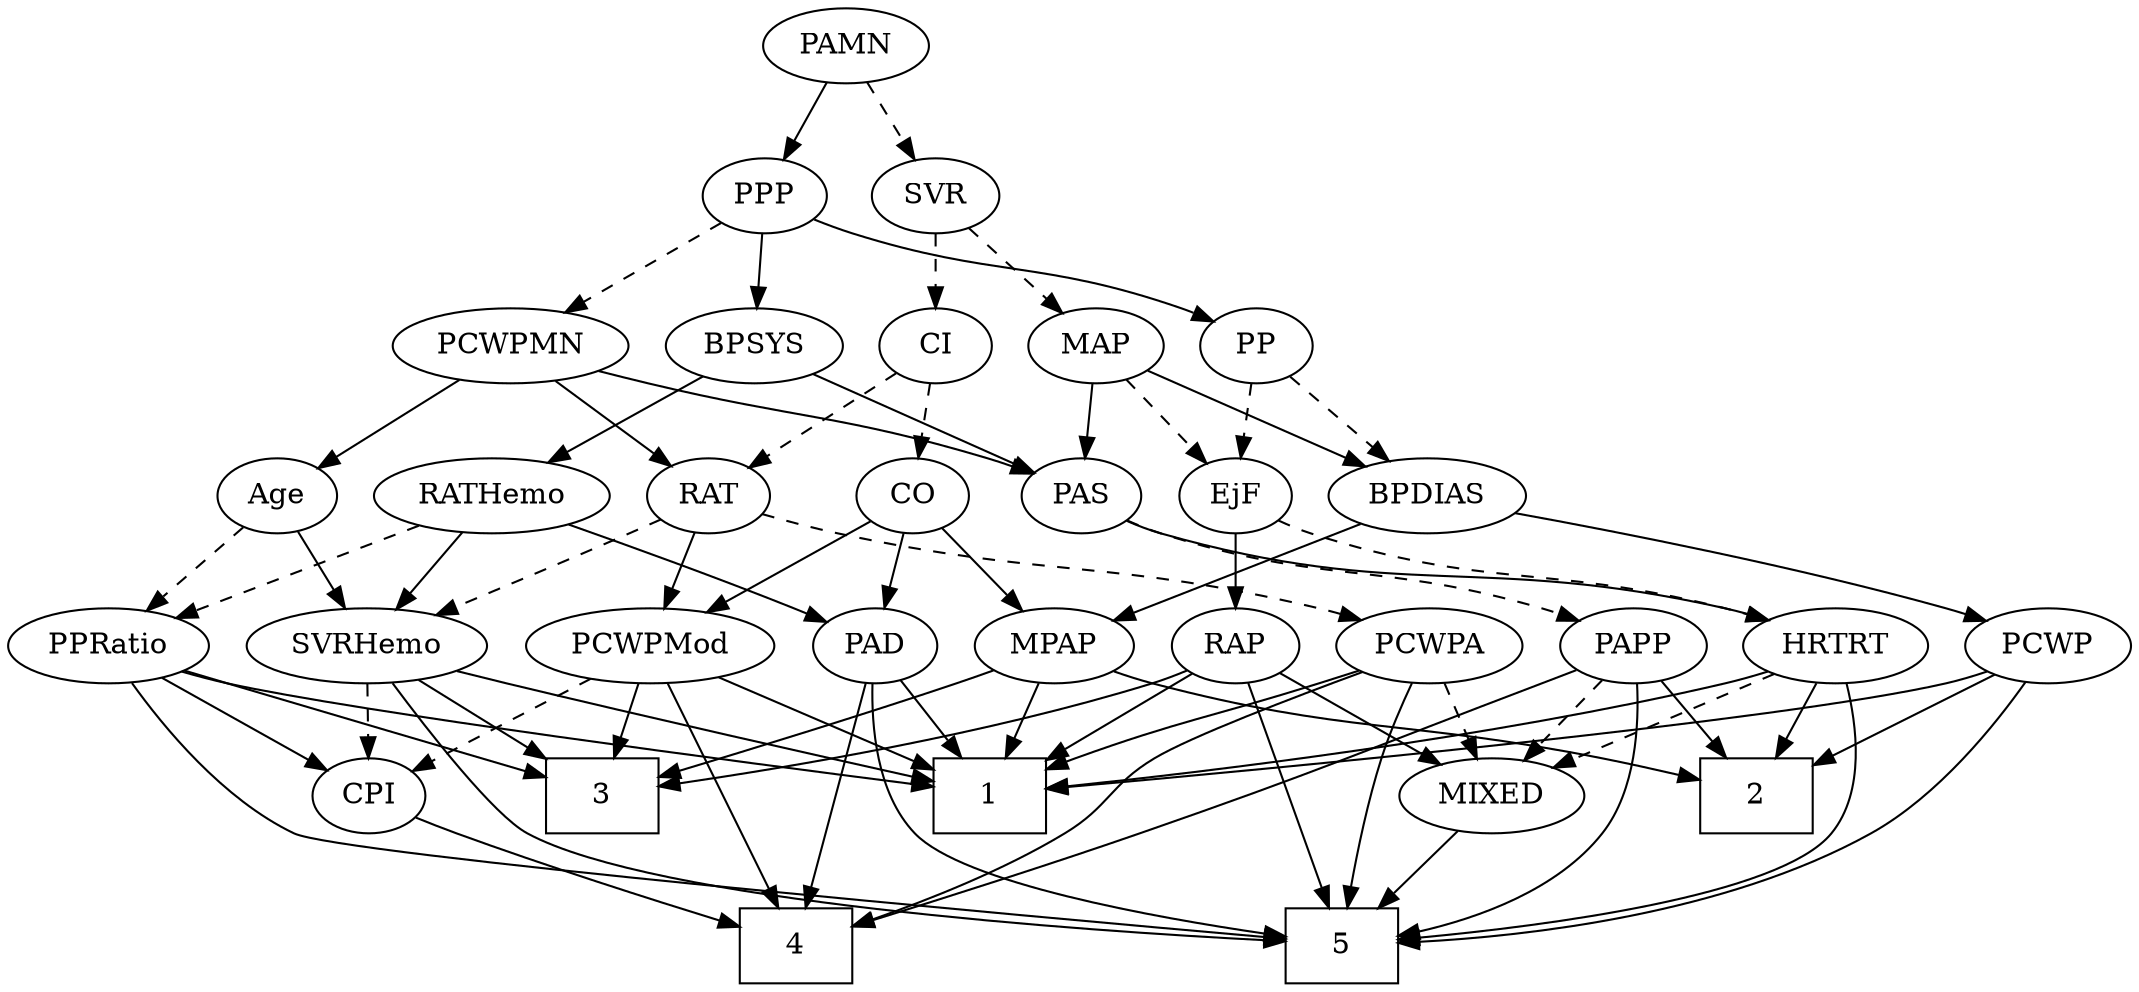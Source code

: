 strict digraph {
	graph [bb="0,0,925.74,468"];
	node [label="\N"];
	1	[height=0.5,
		pos="437.65,90",
		shape=box,
		width=0.75];
	2	[height=0.5,
		pos="797.65,90",
		shape=box,
		width=0.75];
	3	[height=0.5,
		pos="251.65,90",
		shape=box,
		width=0.75];
	4	[height=0.5,
		pos="344.65,18",
		shape=box,
		width=0.75];
	5	[height=0.5,
		pos="568.65,18",
		shape=box,
		width=0.75];
	Age	[height=0.5,
		pos="91.646,234",
		width=0.75];
	SVRHemo	[height=0.5,
		pos="147.65,162",
		width=1.3902];
	Age -> SVRHemo	[pos="e,134.34,179.63 103.8,217.81 110.83,209.02 119.86,197.73 127.9,187.69",
		style=solid];
	PPRatio	[height=0.5,
		pos="39.646,162",
		width=1.1013];
	Age -> PPRatio	[pos="e,51.879,179.47 80.106,217.46 73.626,208.74 65.389,197.65 58.041,187.76",
		style=dashed];
	EjF	[height=0.5,
		pos="510.65,234",
		width=0.75];
	RAP	[height=0.5,
		pos="441.65,162",
		width=0.77632];
	EjF -> RAP	[pos="e,455.93,177.49 496.35,218.5 486.73,208.73 473.87,195.69 463.04,184.7",
		style=solid];
	HRTRT	[height=0.5,
		pos="797.65,162",
		width=1.1013];
	EjF -> HRTRT	[pos="e,768.44,174.21 531.21,222.15 536.16,219.85 541.51,217.64 546.65,216 633.95,188.19 661.05,203.37 749.65,180 752.63,179.21 755.69,\
178.33 758.75,177.38",
		style=dashed];
	RAP -> 1	[pos="e,438.62,108.1 440.66,143.7 440.22,135.98 439.69,126.71 439.2,118.11",
		style=solid];
	RAP -> 3	[pos="e,278.75,99.505 419.89,150.58 414.92,148.32 409.63,146 404.65,144 365.46,128.25 319.57,112.73 288.34,102.6",
		style=solid];
	RAP -> 5	[pos="e,553.12,36.365 455,146.07 476.65,121.86 519.67,73.761 546.12,44.182",
		style=solid];
	MIXED	[height=0.5,
		pos="636.65,90",
		width=1.1193];
	RAP -> MIXED	[pos="e,604.21,100.76 463.39,150.54 468.36,148.28 473.65,145.98 478.65,144 517.24,128.71 562.2,113.91 594.27,103.86",
		style=solid];
	MIXED -> 5	[pos="e,585.44,36.292 621.22,73.116 612.72,64.373 602,53.334 592.46,43.51",
		style=solid];
	MPAP	[height=0.5,
		pos="522.65,162",
		width=0.97491];
	MPAP -> 1	[pos="e,458.34,108.04 504.62,146.15 493.51,137 479.01,125.06 466.34,114.63",
		style=solid];
	MPAP -> 2	[pos="e,770.64,95.893 549.43,149.95 555.06,147.83 561.01,145.73 566.65,144 633.99,123.38 714.55,106.64 760.54,97.81",
		style=solid];
	MPAP -> 3	[pos="e,278.88,96.081 495.86,149.97 490.23,147.84 484.28,145.74 478.65,144 412.81,123.7 334.15,106.96 288.84,98.025",
		style=solid];
	BPSYS	[height=0.5,
		pos="317.65,306",
		width=1.0471];
	PAS	[height=0.5,
		pos="438.65,234",
		width=0.75];
	BPSYS -> PAS	[pos="e,418.89,246.43 340.69,291.67 360.4,280.27 388.86,263.8 410.02,251.56",
		style=solid];
	RATHemo	[height=0.5,
		pos="185.65,234",
		width=1.3721];
	BPSYS -> RATHemo	[pos="e,212.43,249.2 293.44,292.16 273.29,281.48 244.31,266.11 221.48,254",
		style=solid];
	PAD	[height=0.5,
		pos="366.65,162",
		width=0.79437];
	PAD -> 1	[pos="e,420.2,108.2 381.36,146.5 390.44,137.54 402.34,125.81 412.85,115.45",
		style=solid];
	PAD -> 4	[pos="e,347.31,36.189 363.99,143.87 360.24,119.67 353.36,75.211 348.89,46.393",
		style=solid];
	PAD -> 5	[pos="e,541.37,20.582 368.92,143.79 372.46,123.81 381.15,91.162 401.65,72 437.39,38.583 494.16,26.235 531.42,21.673",
		style=solid];
	CO	[height=0.5,
		pos="366.65,234",
		width=0.75];
	CO -> MPAP	[pos="e,496.81,174.19 387.93,222.84 392.75,220.57 397.87,218.18 402.65,216 431.05,203.02 463.45,188.74 487.42,178.28",
		style=solid];
	CO -> PAD	[pos="e,366.65,180.1 366.65,215.7 366.65,207.98 366.65,198.71 366.65,190.11",
		style=solid];
	PCWPMod	[height=0.5,
		pos="267.65,162",
		width=1.4443];
	CO -> PCWPMod	[pos="e,289.49,178.45 348.49,220.16 334.32,210.14 314.34,196.02 297.79,184.31",
		style=solid];
	PAPP	[height=0.5,
		pos="708.65,162",
		width=0.88464];
	PAS -> PAPP	[pos="e,684.85,174.12 459.22,222.18 464.17,219.88 469.52,217.66 474.65,216 558.1,189.05 584.68,205.3 668.65,180 670.9,179.32 673.2,178.55 \
675.5,177.73",
		style=dashed];
	PAS -> HRTRT	[pos="e,768.75,174.34 459.15,221.98 464.11,219.69 469.47,217.52 474.65,216 592.92,181.26 629.78,208.73 749.65,180 752.78,179.25 756,178.36 \
759.22,177.4",
		style=solid];
	PAMN	[height=0.5,
		pos="358.65,450",
		width=1.011];
	SVR	[height=0.5,
		pos="400.65,378",
		width=0.77632];
	PAMN -> SVR	[pos="e,391.05,394.99 368.6,432.41 373.75,423.83 380.13,413.19 385.84,403.67",
		style=dashed];
	PPP	[height=0.5,
		pos="322.65,378",
		width=0.75];
	PAMN -> PPP	[pos="e,331.12,395.47 350.11,432.41 345.81,424.04 340.5,413.71 335.69,404.37",
		style=solid];
	RATHemo -> PAD	[pos="e,344.25,173.31 219.98,220.99 249.1,210.63 291.88,195.02 328.65,180 330.71,179.16 332.83,178.27 334.96,177.36",
		style=solid];
	RATHemo -> SVRHemo	[pos="e,156.76,179.79 176.45,216.05 172.01,207.89 166.6,197.91 161.67,188.82",
		style=solid];
	RATHemo -> PPRatio	[pos="e,65.978,175.62 156.8,219.17 133.37,207.94 100.21,192.04 75.15,180.02",
		style=dashed];
	CPI	[height=0.5,
		pos="141.65,90",
		width=0.75];
	CPI -> 4	[pos="e,317.48,27.186 163.65,79.511 169.77,76.975 176.43,74.301 182.65,72 225.15,56.263 274.78,40.386 307.8,30.169",
		style=solid];
	RAT	[height=0.5,
		pos="280.65,234",
		width=0.75827];
	RAT -> PCWPMod	[pos="e,270.85,180.28 277.5,216.05 276.07,208.35 274.34,199.03 272.73,190.36",
		style=solid];
	PCWPA	[height=0.5,
		pos="617.65,162",
		width=1.1555];
	RAT -> PCWPA	[pos="e,586.88,174.19 303.8,224.18 312.16,221.25 321.74,218.18 330.65,216 433.72,190.82 463.5,204.87 566.65,180 570.06,179.18 573.58,178.23 \
577.08,177.21",
		style=dashed];
	RAT -> SVRHemo	[pos="e,174.72,177.25 259.87,222.06 239.52,211.36 208.12,194.83 183.7,181.98",
		style=dashed];
	MAP	[height=0.5,
		pos="476.65,306",
		width=0.84854];
	SVR -> MAP	[pos="e,460.77,321.63 416.03,362.83 426.7,353 441.12,339.72 453.21,328.58",
		style=dashed];
	CI	[height=0.5,
		pos="400.65,306",
		width=0.75];
	SVR -> CI	[pos="e,400.65,324.1 400.65,359.7 400.65,351.98 400.65,342.71 400.65,334.11",
		style=dashed];
	PCWPMod -> 1	[pos="e,410.44,102.2 300.02,147.67 328.88,135.79 371.09,118.41 401.14,106.03",
		style=solid];
	PCWPMod -> 3	[pos="e,255.56,108.1 263.69,143.7 261.93,135.98 259.81,126.71 257.84,118.11",
		style=solid];
	PCWPMod -> 4	[pos="e,335.28,36.268 276.78,144.15 290.02,119.73 314.68,74.265 330.34,45.375",
		style=solid];
	PCWPMod -> CPI	[pos="e,161.82,102.21 241.23,146.33 220.61,134.87 192,118.97 170.73,107.16",
		style=dashed];
	PCWPA -> 1	[pos="e,464.92,101.61 587.52,149.28 556.37,137.17 507.7,118.24 474.33,105.26",
		style=solid];
	PCWPA -> 4	[pos="e,371.65,28.619 596.33,146.29 568.78,127.63 518.94,95.104 473.65,72 443.33,56.537 407.42,42.078 381.2,32.181",
		style=solid];
	PCWPA -> 5	[pos="e,570.73,36.17 606.54,144.46 600.18,134.32 592.52,120.85 587.65,108 580.04,87.966 575.16,64.181 572.26,46.241",
		style=solid];
	PCWPA -> MIXED	[pos="e,631.96,108.28 622.25,144.05 624.36,136.26 626.92,126.82 629.3,118.08",
		style=dashed];
	PCWPMN	[height=0.5,
		pos="211.65,306",
		width=1.3902];
	PCWPMN -> Age	[pos="e,111.23,246.43 186.49,290.33 167.06,278.99 140.17,263.31 119.99,251.53",
		style=solid];
	PCWPMN -> PAS	[pos="e,417.59,245.7 249.39,294.04 256.45,292.01 263.77,289.93 270.65,288 329.2,271.58 345.6,273.06 402.65,252 404.49,251.32 406.38,250.58 \
408.26,249.8",
		style=solid];
	PCWPMN -> RAT	[pos="e,266.14,249.72 227.65,288.76 237,279.27 248.93,267.17 259.11,256.85",
		style=solid];
	SVRHemo -> 1	[pos="e,410.5,96.721 185.02,149.9 192.18,147.86 199.63,145.81 206.65,144 274.65,126.42 354.67,108.72 400.45,98.874",
		style=solid];
	SVRHemo -> 3	[pos="e,226.2,108.13 170.21,145.81 184.13,136.45 202.23,124.26 217.83,113.76",
		style=solid];
	SVRHemo -> 5	[pos="e,541.54,21.885 155.51,144.04 166.05,123.34 186.85,89.015 215.65,72 242.57,56.093 446.46,32.324 531.54,22.978",
		style=solid];
	SVRHemo -> CPI	[pos="e,143.11,108.1 146.16,143.7 145.5,135.98 144.71,126.71 143.97,118.11",
		style=dashed];
	BPDIAS	[height=0.5,
		pos="597.65,234",
		width=1.1735];
	BPDIAS -> MPAP	[pos="e,538.83,178.1 580.63,217.12 570.44,207.61 557.35,195.39 546.19,184.97",
		style=solid];
	PCWP	[height=0.5,
		pos="890.65,162",
		width=0.97491];
	BPDIAS -> PCWP	[pos="e,864.36,173.94 636.51,226.7 685.92,218.25 773.57,201.74 846.65,180 849.28,179.22 851.98,178.35 854.68,177.43",
		style=solid];
	MAP -> EjF	[pos="e,502.65,251.47 484.7,288.41 488.73,280.13 493.68,269.92 498.18,260.66",
		style=dashed];
	MAP -> PAS	[pos="e,447.41,251.15 467.83,288.76 463.23,280.28 457.49,269.71 452.33,260.2",
		style=solid];
	MAP -> BPDIAS	[pos="e,573.49,248.98 497.72,292.81 516.21,282.11 543.39,266.39 564.74,254.04",
		style=solid];
	PP	[height=0.5,
		pos="552.65,306",
		width=0.75];
	PP -> EjF	[pos="e,520.43,251.31 543.12,289.12 537.98,280.56 531.52,269.8 525.73,260.13",
		style=dashed];
	PP -> BPDIAS	[pos="e,586.85,251.8 562.86,289.12 568.34,280.59 575.22,269.89 581.41,260.25",
		style=dashed];
	PPP -> BPSYS	[pos="e,318.87,324.1 321.41,359.7 320.86,351.98 320.2,342.71 319.58,334.11",
		style=solid];
	PPP -> PCWPMN	[pos="e,235.5,322.04 303.56,364.97 287.22,354.66 263.34,339.6 244.02,327.41",
		style=dashed];
	PPP -> PP	[pos="e,532.02,317.65 344.53,367.16 350.64,364.62 357.34,362.03 363.65,360 430.13,338.55 450.7,347.04 516.65,324 518.56,323.33 520.5,322.6 \
522.44,321.82",
		style=solid];
	PPRatio -> 1	[pos="e,410.44,94.475 69.183,149.78 75.539,147.64 82.265,145.58 88.646,144 147.31,129.5 322.73,105.88 400.18,95.805",
		style=solid];
	PPRatio -> 3	[pos="e,224.48,99.653 70.197,150.3 76.301,148.19 82.672,146.01 88.646,144 131.85,129.48 181.7,113.37 214.78,102.76",
		style=solid];
	PPRatio -> 5	[pos="e,541.34,21.521 46.871,144.24 56.815,123.43 76.822,88.632 105.65,72 124.06,61.373 424.53,32.453 531.33,22.455",
		style=solid];
	PPRatio -> CPI	[pos="e,123.27,103.61 60.781,146.5 76.483,135.72 98.017,120.94 114.92,109.34",
		style=solid];
	PCWP -> 1	[pos="e,464.66,94.119 864.46,149.7 858.67,147.54 852.52,145.49 846.65,144 810.98,134.94 568.85,106.25 474.85,95.304",
		style=solid];
	PCWP -> 2	[pos="e,820.5,108.2 871.38,146.5 859.01,137.19 842.68,124.9 828.53,114.25",
		style=solid];
	PCWP -> 5	[pos="e,595.72,20.925 887.87,144.01 883.61,123.61 873.4,89.922 850.65,72 813.13,42.451 673.61,27.434 605.94,21.756",
		style=solid];
	CI -> CO	[pos="e,374.73,251.63 392.76,288.76 388.74,280.49 383.76,270.23 379.23,260.9",
		style=dashed];
	CI -> RAT	[pos="e,300.49,246.58 380.83,293.44 361.38,282.09 331.49,264.66 309.42,251.78",
		style=dashed];
	PAPP -> 2	[pos="e,775.89,108.11 726.66,146.83 738.43,137.57 754.1,125.25 767.73,114.53",
		style=solid];
	PAPP -> 4	[pos="e,371.74,21.499 709.41,143.78 709.3,123.48 705.75,90.214 685.65,72 663.32,51.773 465.55,30.611 381.83,22.471",
		style=solid];
	PAPP -> 5	[pos="e,595.81,19.708 716.73,144.24 724.71,124.99 733.73,93.327 718.65,72 693.24,36.084 641.39,24.343 605.83,20.599",
		style=solid];
	PAPP -> MIXED	[pos="e,652.89,106.8 693.38,146.15 683.72,136.76 671.04,124.44 660.12,113.82",
		style=dashed];
	HRTRT -> 1	[pos="e,464.69,94.002 768.45,149.76 762.3,147.65 755.81,145.6 749.65,144 651.83,118.57 533.49,102.32 474.63,95.188",
		style=solid];
	HRTRT -> 2	[pos="e,797.65,108.1 797.65,143.7 797.65,135.98 797.65,126.71 797.65,118.11",
		style=solid];
	HRTRT -> 5	[pos="e,595.95,20.238 812.89,145.37 829.58,126.35 851.72,94.041 833.65,72 805.27,37.387 672,24.928 605.94,20.827",
		style=solid];
	HRTRT -> MIXED	[pos="e,664.5,103.11 769.97,148.97 743.48,137.45 703.31,119.99 673.99,107.24",
		style=dashed];
}

